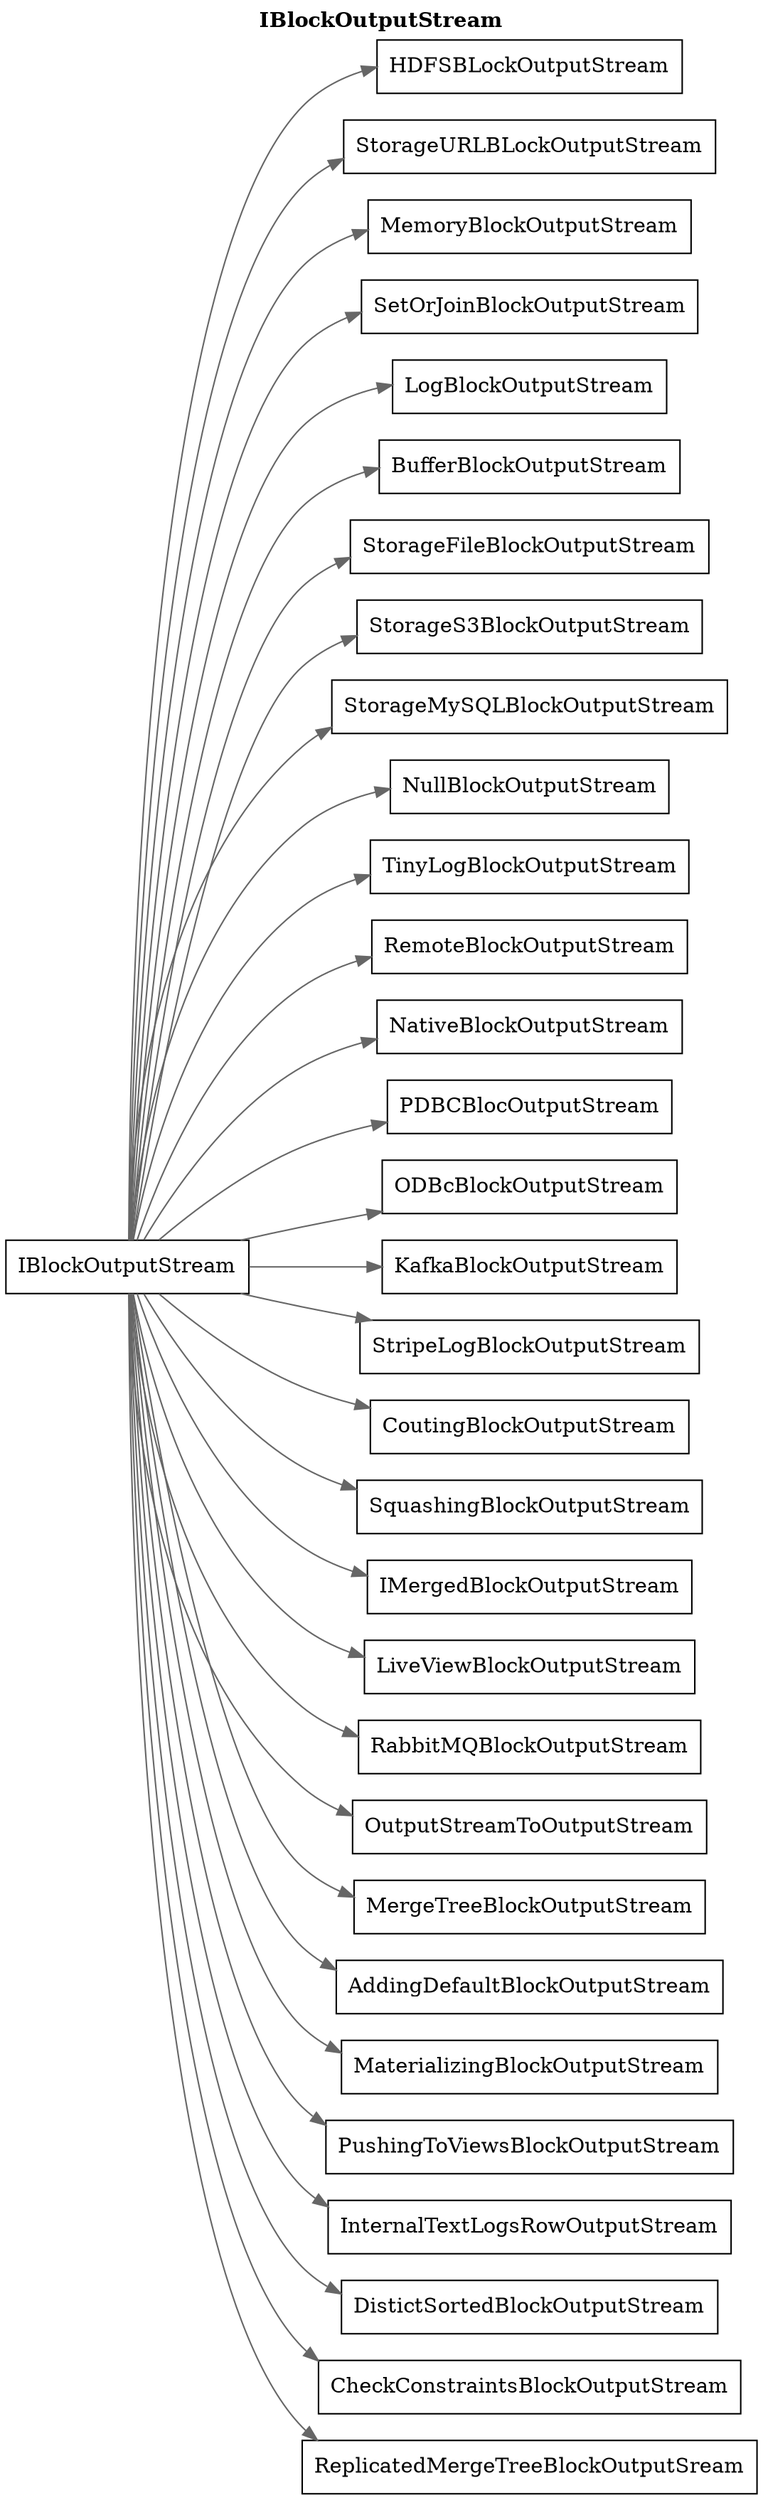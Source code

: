 digraph IBlockOutputStream {
  node[shape=box];
  edge[color=gray40];
  newrank=true;
  rankdir=LR;
  labelloc=t
  label=<<B>IBlockOutputStream</B>>

  IBlockOutputStream -> {
    HDFSBLockOutputStream;
    StorageURLBLockOutputStream;
    MemoryBlockOutputStream;
    MemoryBlockOutputStream;
    SetOrJoinBlockOutputStream;
    LogBlockOutputStream;
    BufferBlockOutputStream;
    StorageFileBlockOutputStream;
    StorageS3BlockOutputStream;
    StorageMySQLBlockOutputStream;
    NullBlockOutputStream;
    TinyLogBlockOutputStream;
    RemoteBlockOutputStream;
    NativeBlockOutputStream;
    PDBCBlocOutputStream;
    ODBcBlockOutputStream;
    KafkaBlockOutputStream;
    StripeLogBlockOutputStream;
    CoutingBlockOutputStream;
    SquashingBlockOutputStream;
    IMergedBlockOutputStream;
    LiveViewBlockOutputStream;
    RabbitMQBlockOutputStream;
    OutputStreamToOutputStream;
    MergeTreeBlockOutputStream;
    AddingDefaultBlockOutputStream;
    MaterializingBlockOutputStream;
    PushingToViewsBlockOutputStream;
    InternalTextLogsRowOutputStream;
    DistictSortedBlockOutputStream;
    CheckConstraintsBlockOutputStream;
    ReplicatedMergeTreeBlockOutputSream;
  }
}
